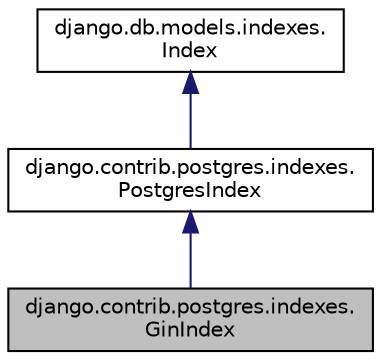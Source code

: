 digraph "django.contrib.postgres.indexes.GinIndex"
{
 // LATEX_PDF_SIZE
  edge [fontname="Helvetica",fontsize="10",labelfontname="Helvetica",labelfontsize="10"];
  node [fontname="Helvetica",fontsize="10",shape=record];
  Node1 [label="django.contrib.postgres.indexes.\lGinIndex",height=0.2,width=0.4,color="black", fillcolor="grey75", style="filled", fontcolor="black",tooltip=" "];
  Node2 -> Node1 [dir="back",color="midnightblue",fontsize="10",style="solid"];
  Node2 [label="django.contrib.postgres.indexes.\lPostgresIndex",height=0.2,width=0.4,color="black", fillcolor="white", style="filled",URL="$classdjango_1_1contrib_1_1postgres_1_1indexes_1_1_postgres_index.html",tooltip=" "];
  Node3 -> Node2 [dir="back",color="midnightblue",fontsize="10",style="solid"];
  Node3 [label="django.db.models.indexes.\lIndex",height=0.2,width=0.4,color="black", fillcolor="white", style="filled",URL="$classdjango_1_1db_1_1models_1_1indexes_1_1_index.html",tooltip=" "];
}
